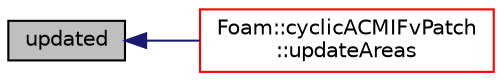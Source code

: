 digraph "updated"
{
  bgcolor="transparent";
  edge [fontname="Helvetica",fontsize="10",labelfontname="Helvetica",labelfontsize="10"];
  node [fontname="Helvetica",fontsize="10",shape=record];
  rankdir="LR";
  Node1 [label="updated",height=0.2,width=0.4,color="black", fillcolor="grey75", style="filled", fontcolor="black"];
  Node1 -> Node2 [dir="back",color="midnightblue",fontsize="10",style="solid",fontname="Helvetica"];
  Node2 [label="Foam::cyclicACMIFvPatch\l::updateAreas",height=0.2,width=0.4,color="red",URL="$a00455.html#aed132c748958e8dfd911d88f3def2914",tooltip="Update the patch areas after AMI update. "];
}
